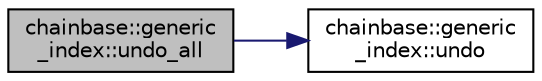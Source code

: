 digraph "chainbase::generic_index::undo_all"
{
  edge [fontname="Helvetica",fontsize="10",labelfontname="Helvetica",labelfontsize="10"];
  node [fontname="Helvetica",fontsize="10",shape=record];
  rankdir="LR";
  Node10 [label="chainbase::generic\l_index::undo_all",height=0.2,width=0.4,color="black", fillcolor="grey75", style="filled", fontcolor="black"];
  Node10 -> Node11 [color="midnightblue",fontsize="10",style="solid",fontname="Helvetica"];
  Node11 [label="chainbase::generic\l_index::undo",height=0.2,width=0.4,color="black", fillcolor="white", style="filled",URL="$classchainbase_1_1generic__index.html#a7b8c6268b527bcf7d7b6428ed769d612"];
}
